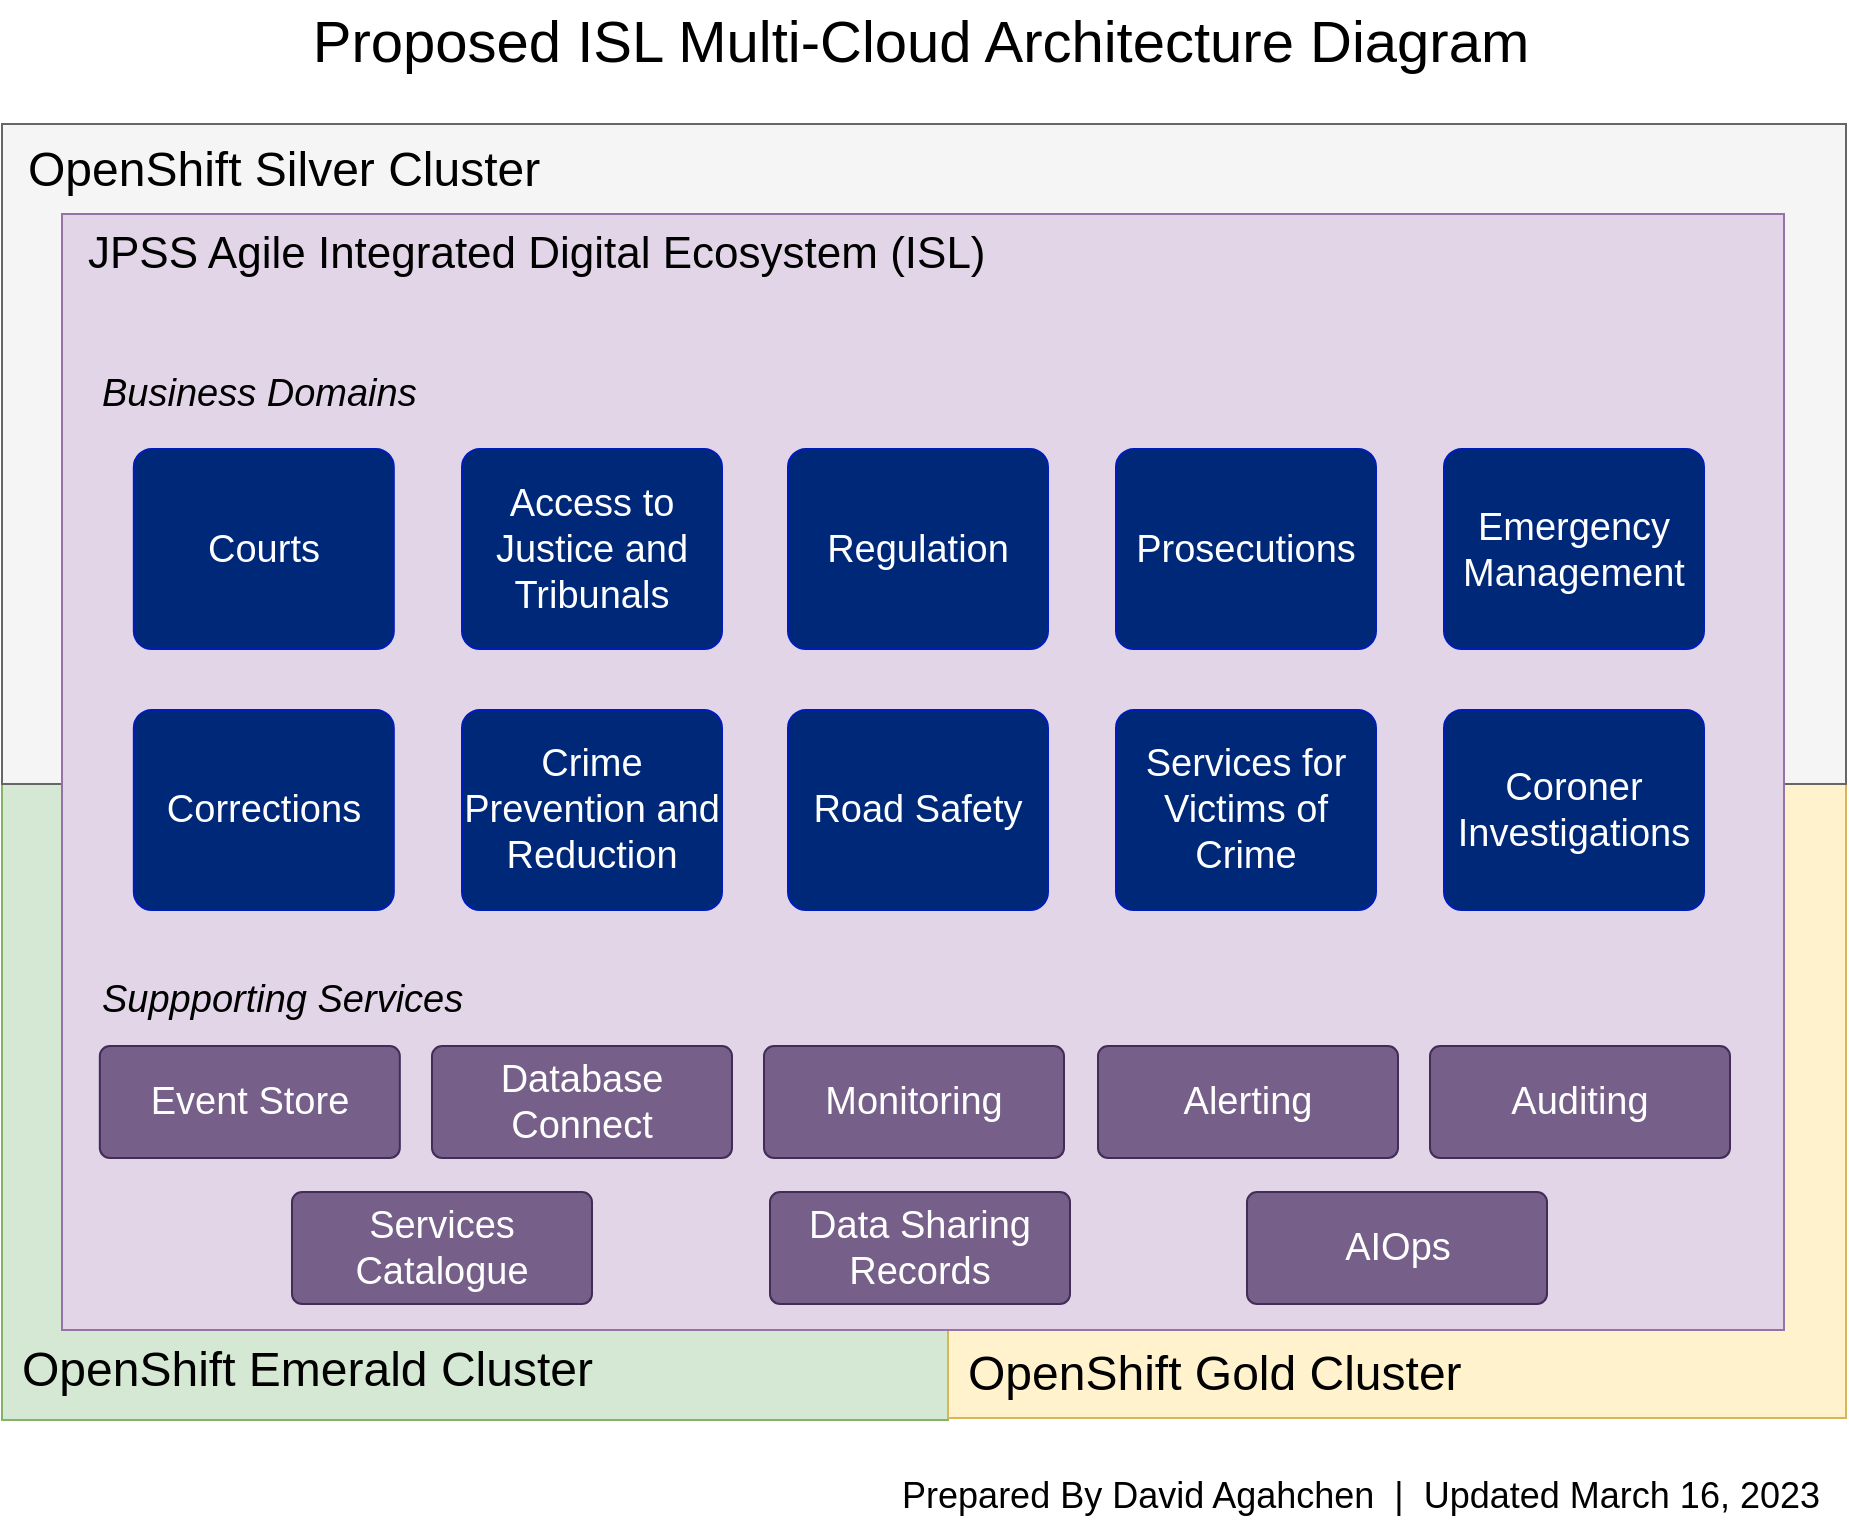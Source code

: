 <mxfile scale="1" border="10">
    <diagram id="QoLD5kz-Y4Mxiifhqx73" name="Page-1">
        <mxGraphModel dx="1354" dy="755" grid="0" gridSize="10" guides="1" tooltips="1" connect="1" arrows="1" fold="1" page="1" pageScale="1" pageWidth="1100" pageHeight="850" background="#FFFFFF" math="0" shadow="0">
            <root>
                <mxCell id="0"/>
                <mxCell id="1" parent="0"/>
                <mxCell id="84" value="" style="rounded=1;whiteSpace=wrap;html=1;fillColor=#d5e8d4;strokeColor=#82b366;fontSize=25;arcSize=0;" parent="1" vertex="1">
                    <mxGeometry x="95" y="405" width="473" height="319" as="geometry"/>
                </mxCell>
                <mxCell id="85" value="" style="rounded=1;whiteSpace=wrap;html=1;fillColor=#fff2cc;strokeColor=#d6b656;fontSize=25;arcSize=0;" parent="1" vertex="1">
                    <mxGeometry x="568" y="405" width="449" height="318" as="geometry"/>
                </mxCell>
                <mxCell id="xSckFoFtfF2-25c5zLmH-45" value="" style="rounded=1;whiteSpace=wrap;html=1;fillColor=#f5f5f5;strokeColor=#666666;fontSize=25;arcSize=0;fontColor=#333333;" parent="1" vertex="1">
                    <mxGeometry x="95" y="76" width="922" height="330" as="geometry"/>
                </mxCell>
                <mxCell id="mLAZWL-NmnEjI0Y1Mdo3-74" value="" style="rounded=1;whiteSpace=wrap;html=1;fillColor=#e1d5e7;strokeColor=#9673a6;fontSize=25;arcSize=0;" parent="1" vertex="1">
                    <mxGeometry x="125" y="121" width="861" height="558" as="geometry"/>
                </mxCell>
                <mxCell id="mLAZWL-NmnEjI0Y1Mdo3-38" value="&lt;span style=&quot;font-weight: 400 ; font-size: 29px&quot;&gt;Proposed ISL Multi-Cloud Architecture Diagram&lt;/span&gt;" style="text;strokeColor=none;fillColor=none;html=1;fontSize=29;fontStyle=1;verticalAlign=middle;align=center;rounded=1;labelBackgroundColor=none;fontColor=#000000;" parent="1" vertex="1">
                    <mxGeometry x="288.91" y="14" width="530" height="42" as="geometry"/>
                </mxCell>
                <mxCell id="31" value="&lt;div&gt;&lt;span style=&quot;font-size: 18px ; font-weight: 400&quot;&gt;Prepared By David Agahchen&amp;nbsp; |&amp;nbsp; Updated March 16, 2023&lt;/span&gt;&lt;/div&gt;" style="text;strokeColor=none;fillColor=none;html=1;fontSize=24;fontStyle=1;verticalAlign=middle;align=right;rounded=1;labelBackgroundColor=none;fontColor=#000000;" parent="1" vertex="1">
                    <mxGeometry x="479" y="737" width="526" height="45" as="geometry"/>
                </mxCell>
                <mxCell id="34_q3-L0RDgU0ZmPiXIm-36" value="&lt;span style=&quot;font-weight: 400; font-size: 22px;&quot;&gt;JPSS Agile Integrated Digital Ecosystem (ISL)&lt;/span&gt;" style="text;strokeColor=none;fillColor=none;html=1;fontSize=22;fontStyle=1;verticalAlign=middle;align=left;rounded=1;labelBackgroundColor=none;fontColor=#000000;" parent="1" vertex="1">
                    <mxGeometry x="136" y="118" width="525" height="45" as="geometry"/>
                </mxCell>
                <mxCell id="34_q3-L0RDgU0ZmPiXIm-37" value="Courts" style="rounded=1;whiteSpace=wrap;html=1;fontSize=19;arcSize=9;horizontal=1;verticalAlign=middle;fillColor=#002878;fontColor=#ffffff;strokeColor=#001DBC;" parent="1" vertex="1">
                    <mxGeometry x="160.91" y="238.5" width="130" height="100" as="geometry"/>
                </mxCell>
                <mxCell id="34_q3-L0RDgU0ZmPiXIm-39" value="Event Store" style="rounded=1;whiteSpace=wrap;html=1;fillColor=#76608a;strokeColor=#432D57;fontSize=19;arcSize=9;fontColor=#ffffff;flipH=0;" parent="1" vertex="1">
                    <mxGeometry x="143.91" y="537" width="150" height="56" as="geometry"/>
                </mxCell>
                <mxCell id="xSckFoFtfF2-25c5zLmH-46" value="&lt;span style=&quot;font-weight: 400&quot;&gt;OpenShift Silver Cluster&lt;/span&gt;" style="text;strokeColor=none;fillColor=none;html=1;fontSize=24;fontStyle=1;verticalAlign=middle;align=left;rounded=1;labelBackgroundColor=none;fontColor=#000000;" parent="1" vertex="1">
                    <mxGeometry x="106" y="76" width="405" height="45" as="geometry"/>
                </mxCell>
                <mxCell id="86" value="&lt;span style=&quot;font-weight: 400&quot;&gt;OpenShift Emerald Cluster&lt;/span&gt;" style="text;strokeColor=none;fillColor=none;html=1;fontSize=24;fontStyle=1;verticalAlign=middle;align=left;rounded=1;labelBackgroundColor=none;fontColor=#000000;" parent="1" vertex="1">
                    <mxGeometry x="103" y="676" width="405" height="45" as="geometry"/>
                </mxCell>
                <mxCell id="87" value="&lt;span style=&quot;font-weight: 400&quot;&gt;OpenShift Gold Cluster&lt;/span&gt;" style="text;strokeColor=none;fillColor=none;html=1;fontSize=24;fontStyle=1;verticalAlign=middle;align=left;rounded=1;labelBackgroundColor=none;fontColor=#000000;" parent="1" vertex="1">
                    <mxGeometry x="576" y="678" width="263" height="45" as="geometry"/>
                </mxCell>
                <mxCell id="94" value="Corrections" style="rounded=1;whiteSpace=wrap;html=1;fontSize=19;arcSize=9;fillColor=#002878;fontColor=#ffffff;strokeColor=#001DBC;" parent="1" vertex="1">
                    <mxGeometry x="160.91" y="369" width="130" height="100" as="geometry"/>
                </mxCell>
                <mxCell id="95" value="Crime Prevention and Reduction" style="rounded=1;whiteSpace=wrap;html=1;fontSize=19;arcSize=9;fillColor=#002878;fontColor=#ffffff;strokeColor=#001DBC;" parent="1" vertex="1">
                    <mxGeometry x="325" y="369" width="130" height="100" as="geometry"/>
                </mxCell>
                <mxCell id="96" value="Access to Justice and Tribunals" style="rounded=1;whiteSpace=wrap;html=1;fontSize=19;arcSize=9;horizontal=1;verticalAlign=middle;fillColor=#002878;fontColor=#ffffff;strokeColor=#001DBC;" parent="1" vertex="1">
                    <mxGeometry x="325" y="238.5" width="130" height="100" as="geometry"/>
                </mxCell>
                <mxCell id="97" value="Regulation" style="rounded=1;whiteSpace=wrap;html=1;fontSize=19;arcSize=9;horizontal=1;verticalAlign=middle;fillColor=#002878;fontColor=#ffffff;strokeColor=#001DBC;" parent="1" vertex="1">
                    <mxGeometry x="488" y="238.5" width="130" height="100" as="geometry"/>
                </mxCell>
                <mxCell id="98" value="Prosecutions" style="rounded=1;whiteSpace=wrap;html=1;fontSize=19;arcSize=9;horizontal=1;verticalAlign=middle;fillColor=#002878;fontColor=#ffffff;strokeColor=#001DBC;" parent="1" vertex="1">
                    <mxGeometry x="652" y="238.5" width="130" height="100" as="geometry"/>
                </mxCell>
                <mxCell id="99" value="Emergency Management" style="rounded=1;whiteSpace=wrap;html=1;fontSize=19;arcSize=9;horizontal=1;verticalAlign=middle;fillColor=#002878;fontColor=#ffffff;strokeColor=#001DBC;" parent="1" vertex="1">
                    <mxGeometry x="816" y="238.5" width="130" height="100" as="geometry"/>
                </mxCell>
                <mxCell id="100" value="Road Safety" style="rounded=1;whiteSpace=wrap;html=1;fontSize=19;arcSize=9;fillColor=#002878;fontColor=#ffffff;strokeColor=#001DBC;" parent="1" vertex="1">
                    <mxGeometry x="488" y="369" width="130" height="100" as="geometry"/>
                </mxCell>
                <mxCell id="101" value="Services for Victims of Crime" style="rounded=1;whiteSpace=wrap;html=1;fontSize=19;arcSize=9;fillColor=#002878;fontColor=#ffffff;strokeColor=#001DBC;" parent="1" vertex="1">
                    <mxGeometry x="652" y="369" width="130" height="100" as="geometry"/>
                </mxCell>
                <mxCell id="102" value="Coroner Investigations" style="rounded=1;whiteSpace=wrap;html=1;fontSize=19;arcSize=9;fillColor=#002878;fontColor=#ffffff;strokeColor=#001DBC;" parent="1" vertex="1">
                    <mxGeometry x="816" y="369" width="130" height="100" as="geometry"/>
                </mxCell>
                <mxCell id="103" value="&lt;span style=&quot;font-weight: 400; font-size: 19px;&quot;&gt;Business Domains&lt;/span&gt;" style="text;strokeColor=none;fillColor=none;html=1;fontSize=19;fontStyle=3;verticalAlign=middle;align=left;rounded=1;labelBackgroundColor=none;fontColor=#000000;" parent="1" vertex="1">
                    <mxGeometry x="143" y="188" width="180" height="45" as="geometry"/>
                </mxCell>
                <mxCell id="104" value="&lt;span style=&quot;font-weight: 400; font-size: 19px;&quot;&gt;Suppporting Services&lt;/span&gt;" style="text;strokeColor=none;fillColor=none;html=1;fontSize=19;fontStyle=3;verticalAlign=middle;align=left;rounded=1;labelBackgroundColor=none;fontColor=#000000;" parent="1" vertex="1">
                    <mxGeometry x="143" y="491" width="193" height="45" as="geometry"/>
                </mxCell>
                <mxCell id="105" value="Database Connect" style="rounded=1;whiteSpace=wrap;html=1;fillColor=#76608a;strokeColor=#432D57;fontSize=19;arcSize=9;fontColor=#ffffff;flipH=0;" parent="1" vertex="1">
                    <mxGeometry x="310" y="537" width="150" height="56" as="geometry"/>
                </mxCell>
                <mxCell id="106" value="Monitoring" style="rounded=1;whiteSpace=wrap;html=1;fillColor=#76608a;strokeColor=#432D57;fontSize=19;arcSize=9;fontColor=#ffffff;flipH=0;" parent="1" vertex="1">
                    <mxGeometry x="476" y="537" width="150" height="56" as="geometry"/>
                </mxCell>
                <mxCell id="107" value="Alerting" style="rounded=1;whiteSpace=wrap;html=1;fillColor=#76608a;strokeColor=#432D57;fontSize=19;arcSize=9;fontColor=#ffffff;flipH=0;" parent="1" vertex="1">
                    <mxGeometry x="643" y="537" width="150" height="56" as="geometry"/>
                </mxCell>
                <mxCell id="108" value="Auditing" style="rounded=1;whiteSpace=wrap;html=1;fillColor=#76608a;strokeColor=#432D57;fontSize=19;arcSize=9;fontColor=#ffffff;flipH=0;" parent="1" vertex="1">
                    <mxGeometry x="809" y="537" width="150" height="56" as="geometry"/>
                </mxCell>
                <mxCell id="109" value="Services Catalogue" style="rounded=1;whiteSpace=wrap;html=1;fillColor=#76608a;strokeColor=#432D57;fontSize=19;arcSize=9;fontColor=#ffffff;flipH=0;" parent="1" vertex="1">
                    <mxGeometry x="240" y="610" width="150" height="56" as="geometry"/>
                </mxCell>
                <mxCell id="110" value="Data Sharing Records" style="rounded=1;whiteSpace=wrap;html=1;fillColor=#76608a;strokeColor=#432D57;fontSize=19;arcSize=9;fontColor=#ffffff;flipH=0;" parent="1" vertex="1">
                    <mxGeometry x="479" y="610" width="150" height="56" as="geometry"/>
                </mxCell>
                <mxCell id="111" value="AIOps" style="rounded=1;whiteSpace=wrap;html=1;fillColor=#76608a;strokeColor=#432D57;fontSize=19;arcSize=9;fontColor=#ffffff;flipH=0;" parent="1" vertex="1">
                    <mxGeometry x="717.5" y="610" width="150" height="56" as="geometry"/>
                </mxCell>
            </root>
        </mxGraphModel>
    </diagram>
</mxfile>